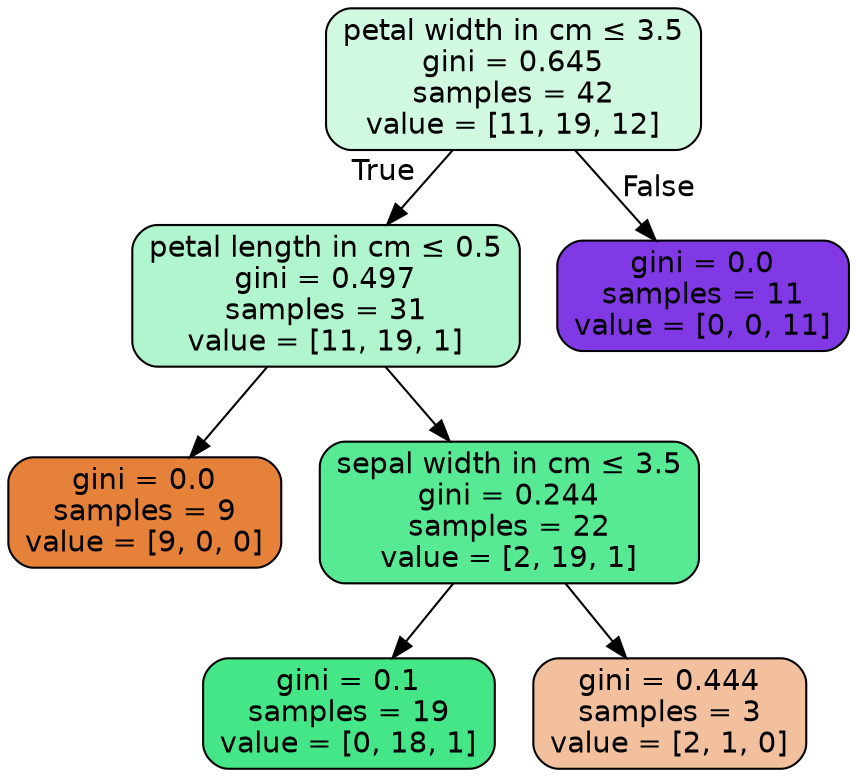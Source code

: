 digraph Tree {
node [shape=box, style="filled, rounded", color="black", fontname="helvetica"] ;
edge [fontname="helvetica"] ;
0 [label=<petal width in cm &le; 3.5<br/>gini = 0.645<br/>samples = 42<br/>value = [11, 19, 12]>, fillcolor="#d1f9e2"] ;
1 [label=<petal length in cm &le; 0.5<br/>gini = 0.497<br/>samples = 31<br/>value = [11, 19, 1]>, fillcolor="#b0f5cd"] ;
0 -> 1 [labeldistance=2.5, labelangle=45, headlabel="True"] ;
2 [label=<gini = 0.0<br/>samples = 9<br/>value = [9, 0, 0]>, fillcolor="#e58139"] ;
1 -> 2 ;
3 [label=<sepal width in cm &le; 3.5<br/>gini = 0.244<br/>samples = 22<br/>value = [2, 19, 1]>, fillcolor="#57e994"] ;
1 -> 3 ;
4 [label=<gini = 0.1<br/>samples = 19<br/>value = [0, 18, 1]>, fillcolor="#44e688"] ;
3 -> 4 ;
5 [label=<gini = 0.444<br/>samples = 3<br/>value = [2, 1, 0]>, fillcolor="#f2c09c"] ;
3 -> 5 ;
6 [label=<gini = 0.0<br/>samples = 11<br/>value = [0, 0, 11]>, fillcolor="#8139e5"] ;
0 -> 6 [labeldistance=2.5, labelangle=-45, headlabel="False"] ;
}